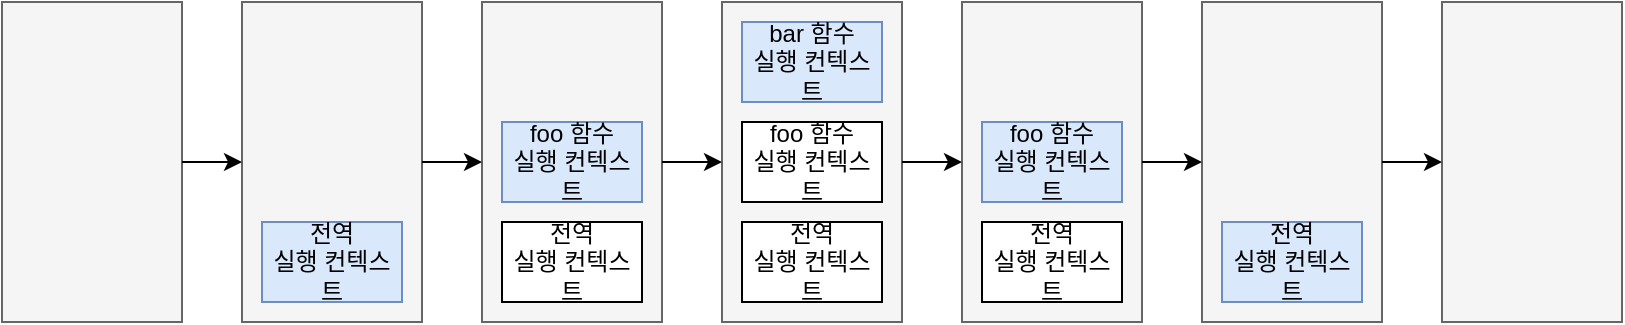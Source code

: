 <mxfile version="18.0.1" type="device"><diagram id="vd2b-zdJJsR5iTfZO_B_" name="페이지-1"><mxGraphModel dx="851" dy="643" grid="1" gridSize="10" guides="1" tooltips="1" connect="1" arrows="1" fold="1" page="1" pageScale="1" pageWidth="827" pageHeight="1169" math="0" shadow="0"><root><mxCell id="0"/><mxCell id="1" parent="0"/><mxCell id="WKN2_cptlBMTPyZkUT_K-16" value="" style="rounded=0;whiteSpace=wrap;html=1;fillColor=#f5f5f5;fontColor=#333333;strokeColor=#666666;" vertex="1" parent="1"><mxGeometry x="730" y="400" width="90" height="160" as="geometry"/></mxCell><mxCell id="WKN2_cptlBMTPyZkUT_K-15" value="" style="rounded=0;whiteSpace=wrap;html=1;fillColor=#f5f5f5;fontColor=#333333;strokeColor=#666666;" vertex="1" parent="1"><mxGeometry x="610" y="400" width="90" height="160" as="geometry"/></mxCell><mxCell id="WKN2_cptlBMTPyZkUT_K-14" value="" style="rounded=0;whiteSpace=wrap;html=1;fillColor=#f5f5f5;fontColor=#333333;strokeColor=#666666;" vertex="1" parent="1"><mxGeometry x="490" y="400" width="90" height="160" as="geometry"/></mxCell><mxCell id="WKN2_cptlBMTPyZkUT_K-13" value="" style="rounded=0;whiteSpace=wrap;html=1;fillColor=#f5f5f5;fontColor=#333333;strokeColor=#666666;" vertex="1" parent="1"><mxGeometry x="370" y="400" width="90" height="160" as="geometry"/></mxCell><mxCell id="WKN2_cptlBMTPyZkUT_K-12" value="" style="rounded=0;whiteSpace=wrap;html=1;fillColor=#f5f5f5;fontColor=#333333;strokeColor=#666666;" vertex="1" parent="1"><mxGeometry x="250" y="400" width="90" height="160" as="geometry"/></mxCell><mxCell id="WKN2_cptlBMTPyZkUT_K-11" value="" style="rounded=0;whiteSpace=wrap;html=1;fillColor=#f5f5f5;fontColor=#333333;strokeColor=#666666;" vertex="1" parent="1"><mxGeometry x="130" y="400" width="90" height="160" as="geometry"/></mxCell><mxCell id="WKN2_cptlBMTPyZkUT_K-10" value="" style="rounded=0;whiteSpace=wrap;html=1;fillColor=#f5f5f5;fontColor=#333333;strokeColor=#666666;" vertex="1" parent="1"><mxGeometry x="10" y="400" width="90" height="160" as="geometry"/></mxCell><mxCell id="WKN2_cptlBMTPyZkUT_K-17" style="edgeStyle=orthogonalEdgeStyle;rounded=0;orthogonalLoop=1;jettySize=auto;html=1;exitX=1;exitY=0.5;exitDx=0;exitDy=0;entryX=0;entryY=0.5;entryDx=0;entryDy=0;" edge="1" parent="1" source="WKN2_cptlBMTPyZkUT_K-10" target="WKN2_cptlBMTPyZkUT_K-11"><mxGeometry relative="1" as="geometry"/></mxCell><mxCell id="WKN2_cptlBMTPyZkUT_K-1" value="전역&lt;br&gt;실행 컨텍스트" style="rounded=0;whiteSpace=wrap;html=1;fillColor=#dae8fc;strokeColor=#6c8ebf;" vertex="1" parent="1"><mxGeometry x="140" y="510" width="70" height="40" as="geometry"/></mxCell><mxCell id="WKN2_cptlBMTPyZkUT_K-2" value="foo 함수&lt;br&gt;실행 컨텍스트" style="rounded=0;whiteSpace=wrap;html=1;fillColor=#dae8fc;strokeColor=#6c8ebf;" vertex="1" parent="1"><mxGeometry x="500" y="460" width="70" height="40" as="geometry"/></mxCell><mxCell id="WKN2_cptlBMTPyZkUT_K-3" value="bar 함수&lt;br&gt;실행 컨텍스트" style="rounded=0;whiteSpace=wrap;html=1;fillColor=#dae8fc;strokeColor=#6c8ebf;" vertex="1" parent="1"><mxGeometry x="380" y="410" width="70" height="40" as="geometry"/></mxCell><mxCell id="WKN2_cptlBMTPyZkUT_K-4" value="전역&lt;br&gt;실행 컨텍스트" style="rounded=0;whiteSpace=wrap;html=1;fillColor=#dae8fc;strokeColor=#6c8ebf;" vertex="1" parent="1"><mxGeometry x="620" y="510" width="70" height="40" as="geometry"/></mxCell><mxCell id="WKN2_cptlBMTPyZkUT_K-5" value="전역&lt;br&gt;실행 컨텍스트" style="rounded=0;whiteSpace=wrap;html=1;" vertex="1" parent="1"><mxGeometry x="500" y="510" width="70" height="40" as="geometry"/></mxCell><mxCell id="WKN2_cptlBMTPyZkUT_K-6" value="전역&lt;br&gt;실행 컨텍스트" style="rounded=0;whiteSpace=wrap;html=1;" vertex="1" parent="1"><mxGeometry x="380" y="510" width="70" height="40" as="geometry"/></mxCell><mxCell id="WKN2_cptlBMTPyZkUT_K-7" value="전역&lt;br&gt;실행 컨텍스트" style="rounded=0;whiteSpace=wrap;html=1;" vertex="1" parent="1"><mxGeometry x="260" y="510" width="70" height="40" as="geometry"/></mxCell><mxCell id="WKN2_cptlBMTPyZkUT_K-8" value="foo 함수&lt;br&gt;실행 컨텍스트" style="rounded=0;whiteSpace=wrap;html=1;" vertex="1" parent="1"><mxGeometry x="380" y="460" width="70" height="40" as="geometry"/></mxCell><mxCell id="WKN2_cptlBMTPyZkUT_K-9" value="foo 함수&lt;br&gt;실행 컨텍스트" style="rounded=0;whiteSpace=wrap;html=1;fillColor=#dae8fc;strokeColor=#6c8ebf;" vertex="1" parent="1"><mxGeometry x="260" y="460" width="70" height="40" as="geometry"/></mxCell><mxCell id="WKN2_cptlBMTPyZkUT_K-18" style="edgeStyle=orthogonalEdgeStyle;rounded=0;orthogonalLoop=1;jettySize=auto;html=1;exitX=1;exitY=0.5;exitDx=0;exitDy=0;entryX=0;entryY=0.5;entryDx=0;entryDy=0;" edge="1" parent="1" source="WKN2_cptlBMTPyZkUT_K-11" target="WKN2_cptlBMTPyZkUT_K-12"><mxGeometry relative="1" as="geometry"/></mxCell><mxCell id="WKN2_cptlBMTPyZkUT_K-19" style="edgeStyle=orthogonalEdgeStyle;rounded=0;orthogonalLoop=1;jettySize=auto;html=1;exitX=1;exitY=0.5;exitDx=0;exitDy=0;entryX=0;entryY=0.5;entryDx=0;entryDy=0;" edge="1" parent="1" source="WKN2_cptlBMTPyZkUT_K-12" target="WKN2_cptlBMTPyZkUT_K-13"><mxGeometry relative="1" as="geometry"/></mxCell><mxCell id="WKN2_cptlBMTPyZkUT_K-20" style="edgeStyle=orthogonalEdgeStyle;rounded=0;orthogonalLoop=1;jettySize=auto;html=1;exitX=1;exitY=0.5;exitDx=0;exitDy=0;entryX=0;entryY=0.5;entryDx=0;entryDy=0;" edge="1" parent="1" source="WKN2_cptlBMTPyZkUT_K-13" target="WKN2_cptlBMTPyZkUT_K-14"><mxGeometry relative="1" as="geometry"/></mxCell><mxCell id="WKN2_cptlBMTPyZkUT_K-21" style="edgeStyle=orthogonalEdgeStyle;rounded=0;orthogonalLoop=1;jettySize=auto;html=1;exitX=1;exitY=0.5;exitDx=0;exitDy=0;entryX=0;entryY=0.5;entryDx=0;entryDy=0;" edge="1" parent="1" source="WKN2_cptlBMTPyZkUT_K-14" target="WKN2_cptlBMTPyZkUT_K-15"><mxGeometry relative="1" as="geometry"/></mxCell><mxCell id="WKN2_cptlBMTPyZkUT_K-22" style="edgeStyle=orthogonalEdgeStyle;rounded=0;orthogonalLoop=1;jettySize=auto;html=1;exitX=1;exitY=0.5;exitDx=0;exitDy=0;entryX=0;entryY=0.5;entryDx=0;entryDy=0;" edge="1" parent="1" source="WKN2_cptlBMTPyZkUT_K-15" target="WKN2_cptlBMTPyZkUT_K-16"><mxGeometry relative="1" as="geometry"/></mxCell></root></mxGraphModel></diagram></mxfile>